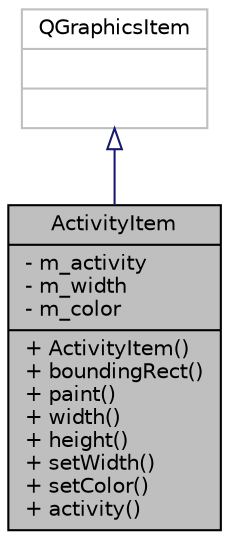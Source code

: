 digraph "ActivityItem"
{
 // LATEX_PDF_SIZE
  edge [fontname="Helvetica",fontsize="10",labelfontname="Helvetica",labelfontsize="10"];
  node [fontname="Helvetica",fontsize="10",shape=record];
  Node1 [label="{ActivityItem\n|- m_activity\l- m_width\l- m_color\l|+ ActivityItem()\l+ boundingRect()\l+ paint()\l+ width()\l+ height()\l+ setWidth()\l+ setColor()\l+ activity()\l}",height=0.2,width=0.4,color="black", fillcolor="grey75", style="filled", fontcolor="black",tooltip=" "];
  Node2 -> Node1 [dir="back",color="midnightblue",fontsize="10",style="solid",arrowtail="onormal",fontname="Helvetica"];
  Node2 [label="{QGraphicsItem\n||}",height=0.2,width=0.4,color="grey75", fillcolor="white", style="filled",tooltip=" "];
}
